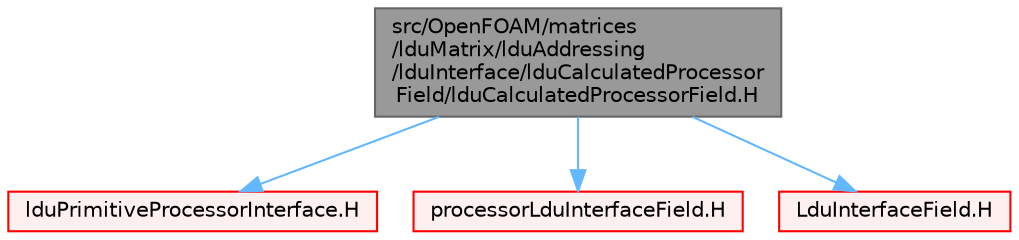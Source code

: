 digraph "src/OpenFOAM/matrices/lduMatrix/lduAddressing/lduInterface/lduCalculatedProcessorField/lduCalculatedProcessorField.H"
{
 // LATEX_PDF_SIZE
  bgcolor="transparent";
  edge [fontname=Helvetica,fontsize=10,labelfontname=Helvetica,labelfontsize=10];
  node [fontname=Helvetica,fontsize=10,shape=box,height=0.2,width=0.4];
  Node1 [id="Node000001",label="src/OpenFOAM/matrices\l/lduMatrix/lduAddressing\l/lduInterface/lduCalculatedProcessor\lField/lduCalculatedProcessorField.H",height=0.2,width=0.4,color="gray40", fillcolor="grey60", style="filled", fontcolor="black",tooltip=" "];
  Node1 -> Node2 [id="edge1_Node000001_Node000002",color="steelblue1",style="solid",tooltip=" "];
  Node2 [id="Node000002",label="lduPrimitiveProcessorInterface.H",height=0.2,width=0.4,color="red", fillcolor="#FFF0F0", style="filled",URL="$lduPrimitiveProcessorInterface_8H.html",tooltip=" "];
  Node1 -> Node221 [id="edge2_Node000001_Node000221",color="steelblue1",style="solid",tooltip=" "];
  Node221 [id="Node000221",label="processorLduInterfaceField.H",height=0.2,width=0.4,color="red", fillcolor="#FFF0F0", style="filled",URL="$processorLduInterfaceField_8H.html",tooltip=" "];
  Node1 -> Node222 [id="edge3_Node000001_Node000222",color="steelblue1",style="solid",tooltip=" "];
  Node222 [id="Node000222",label="LduInterfaceField.H",height=0.2,width=0.4,color="red", fillcolor="#FFF0F0", style="filled",URL="$LduInterfaceField_8H.html",tooltip=" "];
}
